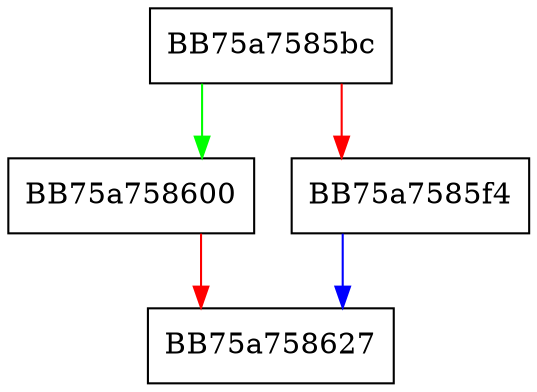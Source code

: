 digraph RegisterBmCloudContext {
  node [shape="box"];
  graph [splines=ortho];
  BB75a7585bc -> BB75a758600 [color="green"];
  BB75a7585bc -> BB75a7585f4 [color="red"];
  BB75a7585f4 -> BB75a758627 [color="blue"];
  BB75a758600 -> BB75a758627 [color="red"];
}